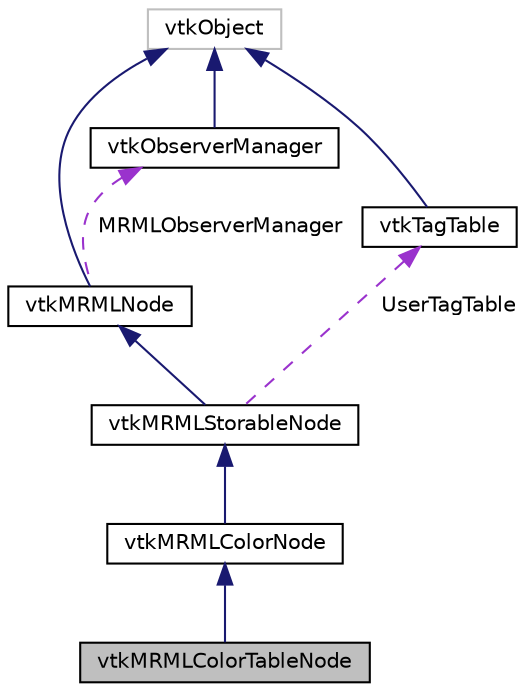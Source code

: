 digraph "vtkMRMLColorTableNode"
{
  bgcolor="transparent";
  edge [fontname="Helvetica",fontsize="10",labelfontname="Helvetica",labelfontsize="10"];
  node [fontname="Helvetica",fontsize="10",shape=record];
  Node6 [label="vtkMRMLColorTableNode",height=0.2,width=0.4,color="black", fillcolor="grey75", style="filled", fontcolor="black"];
  Node7 -> Node6 [dir="back",color="midnightblue",fontsize="10",style="solid",fontname="Helvetica"];
  Node7 [label="vtkMRMLColorNode",height=0.2,width=0.4,color="black",URL="$classvtkMRMLColorNode.html",tooltip="Abstract MRML node to represent color information. "];
  Node8 -> Node7 [dir="back",color="midnightblue",fontsize="10",style="solid",fontname="Helvetica"];
  Node8 [label="vtkMRMLStorableNode",height=0.2,width=0.4,color="black",URL="$classvtkMRMLStorableNode.html",tooltip="MRML node to represent a 3D surface model. "];
  Node9 -> Node8 [dir="back",color="midnightblue",fontsize="10",style="solid",fontname="Helvetica"];
  Node9 [label="vtkMRMLNode",height=0.2,width=0.4,color="black",URL="$classvtkMRMLNode.html",tooltip="Abstract Superclass for all specific types of MRML nodes. "];
  Node10 -> Node9 [dir="back",color="midnightblue",fontsize="10",style="solid",fontname="Helvetica"];
  Node10 [label="vtkObject",height=0.2,width=0.4,color="grey75"];
  Node11 -> Node9 [dir="back",color="darkorchid3",fontsize="10",style="dashed",label=" MRMLObserverManager" ,fontname="Helvetica"];
  Node11 [label="vtkObserverManager",height=0.2,width=0.4,color="black",URL="$classvtkObserverManager.html",tooltip="Manages adding and deleting of obserevers with events. "];
  Node10 -> Node11 [dir="back",color="midnightblue",fontsize="10",style="solid",fontname="Helvetica"];
  Node12 -> Node8 [dir="back",color="darkorchid3",fontsize="10",style="dashed",label=" UserTagTable" ,fontname="Helvetica"];
  Node12 [label="vtkTagTable",height=0.2,width=0.4,color="black",URL="$classvtkTagTable.html"];
  Node10 -> Node12 [dir="back",color="midnightblue",fontsize="10",style="solid",fontname="Helvetica"];
}
